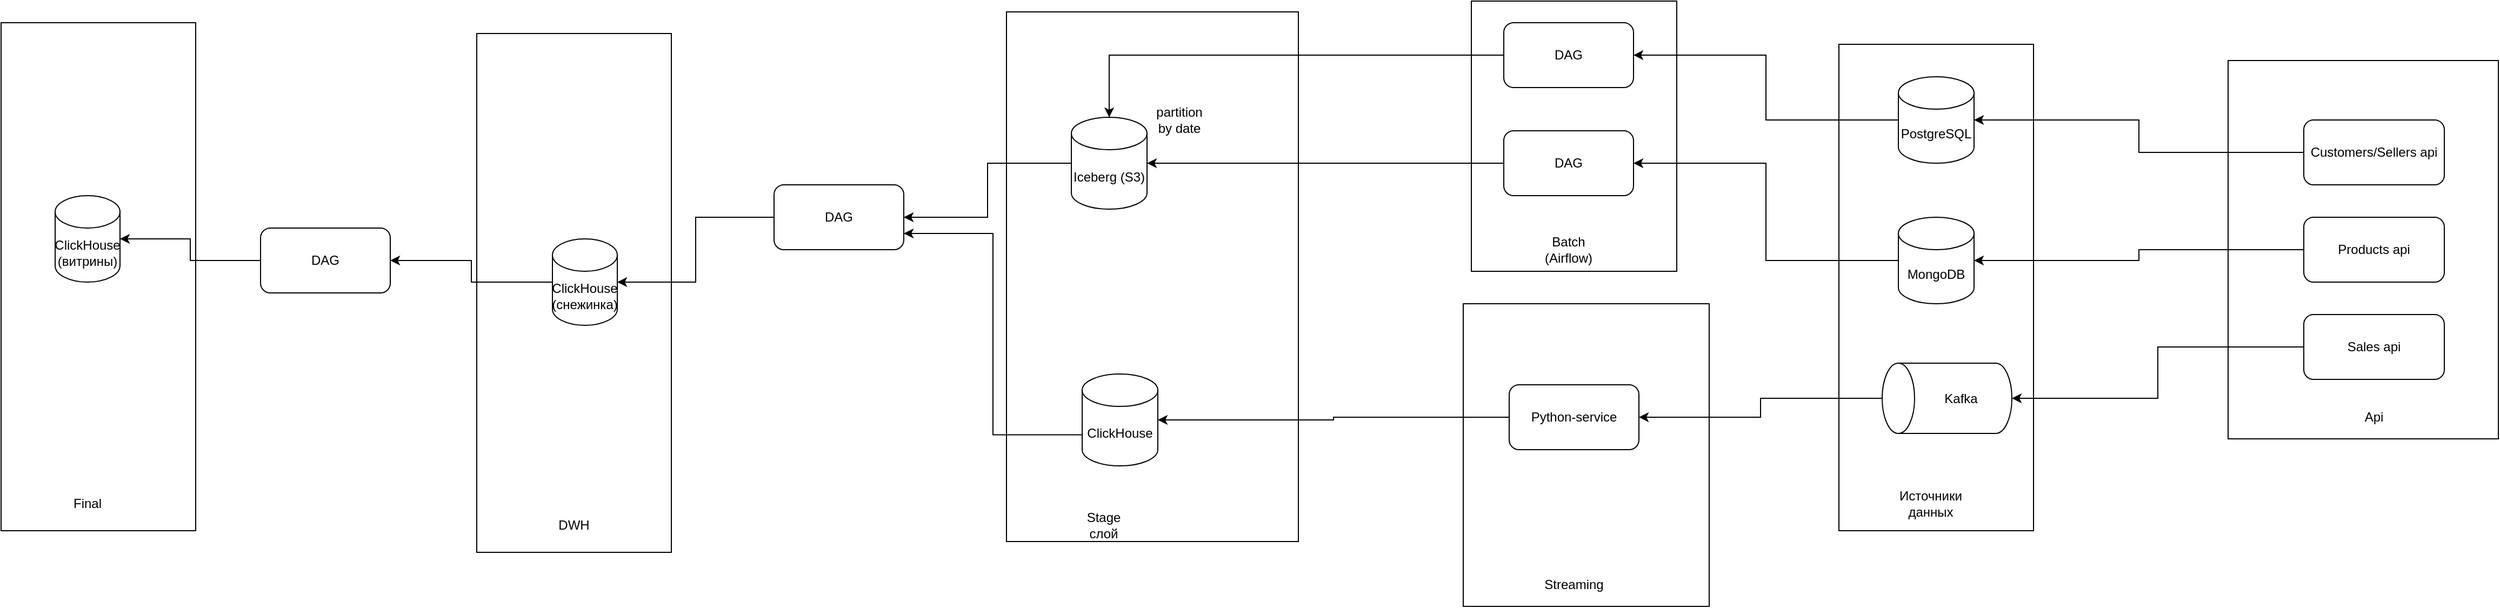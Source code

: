 <mxfile>
    <diagram name="Страница — 1" id="I0iQMOSNTT2Q24WO4q-i">
        <mxGraphModel dx="2336" dy="563" grid="1" gridSize="10" guides="1" tooltips="1" connect="1" arrows="1" fold="1" page="1" pageScale="1" pageWidth="827" pageHeight="1169" math="0" shadow="0">
            <root>
                <mxCell id="0"/>
                <mxCell id="1" parent="0"/>
                <mxCell id="9G_RmUNZeqF7-nl-Zy1j-62" value="" style="rounded=0;whiteSpace=wrap;html=1;direction=south;" parent="1" vertex="1">
                    <mxGeometry x="-220" y="40" width="270" height="490" as="geometry"/>
                </mxCell>
                <mxCell id="9G_RmUNZeqF7-nl-Zy1j-2" value="" style="rounded=0;whiteSpace=wrap;html=1;direction=south;" parent="1" vertex="1">
                    <mxGeometry x="910" y="85" width="250" height="350" as="geometry"/>
                </mxCell>
                <mxCell id="9G_RmUNZeqF7-nl-Zy1j-3" value="" style="rounded=0;whiteSpace=wrap;html=1;direction=south;" parent="1" vertex="1">
                    <mxGeometry x="550" y="70" width="180" height="450" as="geometry"/>
                </mxCell>
                <mxCell id="9G_RmUNZeqF7-nl-Zy1j-4" value="Api" style="text;html=1;align=center;verticalAlign=middle;whiteSpace=wrap;rounded=0;" parent="1" vertex="1">
                    <mxGeometry x="1015" y="400" width="60" height="30" as="geometry"/>
                </mxCell>
                <mxCell id="9G_RmUNZeqF7-nl-Zy1j-5" value="Customers/Sellers api" style="rounded=1;whiteSpace=wrap;html=1;" parent="1" vertex="1">
                    <mxGeometry x="980" y="140" width="130" height="60" as="geometry"/>
                </mxCell>
                <mxCell id="9G_RmUNZeqF7-nl-Zy1j-6" value="Products api" style="rounded=1;whiteSpace=wrap;html=1;" parent="1" vertex="1">
                    <mxGeometry x="980" y="230" width="130" height="60" as="geometry"/>
                </mxCell>
                <mxCell id="9G_RmUNZeqF7-nl-Zy1j-7" value="Sales api" style="rounded=1;whiteSpace=wrap;html=1;" parent="1" vertex="1">
                    <mxGeometry x="980" y="320" width="130" height="60" as="geometry"/>
                </mxCell>
                <mxCell id="9G_RmUNZeqF7-nl-Zy1j-8" value="Источники данных" style="text;html=1;align=center;verticalAlign=middle;whiteSpace=wrap;rounded=0;" parent="1" vertex="1">
                    <mxGeometry x="605" y="480" width="60" height="30" as="geometry"/>
                </mxCell>
                <mxCell id="9G_RmUNZeqF7-nl-Zy1j-9" value="PostgreSQL" style="shape=cylinder3;whiteSpace=wrap;html=1;boundedLbl=1;backgroundOutline=1;size=15;" parent="1" vertex="1">
                    <mxGeometry x="605" y="100" width="70" height="80" as="geometry"/>
                </mxCell>
                <mxCell id="9G_RmUNZeqF7-nl-Zy1j-10" value="MongoDB" style="shape=cylinder3;whiteSpace=wrap;html=1;boundedLbl=1;backgroundOutline=1;size=15;" parent="1" vertex="1">
                    <mxGeometry x="605" y="230" width="70" height="80" as="geometry"/>
                </mxCell>
                <mxCell id="9G_RmUNZeqF7-nl-Zy1j-11" value="Kafka" style="shape=cylinder3;whiteSpace=wrap;html=1;boundedLbl=1;backgroundOutline=1;size=15;direction=north;" parent="1" vertex="1">
                    <mxGeometry x="590" y="365" width="120" height="65" as="geometry"/>
                </mxCell>
                <mxCell id="9G_RmUNZeqF7-nl-Zy1j-12" style="edgeStyle=orthogonalEdgeStyle;rounded=0;orthogonalLoop=1;jettySize=auto;html=1;exitX=0;exitY=0.5;exitDx=0;exitDy=0;entryX=1;entryY=0.5;entryDx=0;entryDy=0;entryPerimeter=0;" parent="1" source="9G_RmUNZeqF7-nl-Zy1j-5" target="9G_RmUNZeqF7-nl-Zy1j-9" edge="1">
                    <mxGeometry relative="1" as="geometry"/>
                </mxCell>
                <mxCell id="9G_RmUNZeqF7-nl-Zy1j-13" style="edgeStyle=orthogonalEdgeStyle;rounded=0;orthogonalLoop=1;jettySize=auto;html=1;exitX=0;exitY=0.5;exitDx=0;exitDy=0;entryX=1;entryY=0.5;entryDx=0;entryDy=0;entryPerimeter=0;" parent="1" source="9G_RmUNZeqF7-nl-Zy1j-6" target="9G_RmUNZeqF7-nl-Zy1j-10" edge="1">
                    <mxGeometry relative="1" as="geometry"/>
                </mxCell>
                <mxCell id="9G_RmUNZeqF7-nl-Zy1j-20" style="edgeStyle=orthogonalEdgeStyle;rounded=0;orthogonalLoop=1;jettySize=auto;html=1;exitX=0;exitY=0.5;exitDx=0;exitDy=0;entryX=0.5;entryY=1;entryDx=0;entryDy=0;entryPerimeter=0;" parent="1" source="9G_RmUNZeqF7-nl-Zy1j-7" target="9G_RmUNZeqF7-nl-Zy1j-11" edge="1">
                    <mxGeometry relative="1" as="geometry"/>
                </mxCell>
                <mxCell id="9G_RmUNZeqF7-nl-Zy1j-34" value="" style="rounded=1;whiteSpace=wrap;html=1;" parent="1" vertex="1">
                    <mxGeometry x="255" y="420" width="120" height="60" as="geometry"/>
                </mxCell>
                <mxCell id="9G_RmUNZeqF7-nl-Zy1j-37" value="" style="rounded=0;whiteSpace=wrap;html=1;direction=south;" parent="1" vertex="1">
                    <mxGeometry x="202.5" y="310" width="227.5" height="280" as="geometry"/>
                </mxCell>
                <mxCell id="9G_RmUNZeqF7-nl-Zy1j-38" value="Python-service" style="rounded=1;whiteSpace=wrap;html=1;" parent="1" vertex="1">
                    <mxGeometry x="245" y="385" width="120" height="60" as="geometry"/>
                </mxCell>
                <mxCell id="9G_RmUNZeqF7-nl-Zy1j-41" style="edgeStyle=orthogonalEdgeStyle;rounded=0;orthogonalLoop=1;jettySize=auto;html=1;exitX=0.5;exitY=0;exitDx=0;exitDy=0;exitPerimeter=0;entryX=1;entryY=0.5;entryDx=0;entryDy=0;" parent="1" source="9G_RmUNZeqF7-nl-Zy1j-11" target="9G_RmUNZeqF7-nl-Zy1j-38" edge="1">
                    <mxGeometry relative="1" as="geometry"/>
                </mxCell>
                <mxCell id="9G_RmUNZeqF7-nl-Zy1j-42" value="Streaming" style="text;html=1;align=center;verticalAlign=middle;whiteSpace=wrap;rounded=0;" parent="1" vertex="1">
                    <mxGeometry x="275" y="555" width="60" height="30" as="geometry"/>
                </mxCell>
                <mxCell id="9G_RmUNZeqF7-nl-Zy1j-45" value="Stage слой" style="text;html=1;align=center;verticalAlign=middle;whiteSpace=wrap;rounded=0;" parent="1" vertex="1">
                    <mxGeometry x="-160" y="500" width="60" height="30" as="geometry"/>
                </mxCell>
                <mxCell id="9G_RmUNZeqF7-nl-Zy1j-73" style="edgeStyle=orthogonalEdgeStyle;rounded=0;orthogonalLoop=1;jettySize=auto;html=1;exitX=0;exitY=0;exitDx=0;exitDy=56.25;exitPerimeter=0;entryX=1;entryY=0.75;entryDx=0;entryDy=0;" parent="1" source="9G_RmUNZeqF7-nl-Zy1j-46" target="9G_RmUNZeqF7-nl-Zy1j-71" edge="1">
                    <mxGeometry relative="1" as="geometry"/>
                </mxCell>
                <mxCell id="9G_RmUNZeqF7-nl-Zy1j-46" value="ClickHouse" style="shape=cylinder3;whiteSpace=wrap;html=1;boundedLbl=1;backgroundOutline=1;size=15;" parent="1" vertex="1">
                    <mxGeometry x="-150" y="375" width="70" height="85" as="geometry"/>
                </mxCell>
                <mxCell id="9G_RmUNZeqF7-nl-Zy1j-47" style="edgeStyle=orthogonalEdgeStyle;rounded=0;orthogonalLoop=1;jettySize=auto;html=1;exitX=0;exitY=0.5;exitDx=0;exitDy=0;entryX=1;entryY=0.5;entryDx=0;entryDy=0;entryPerimeter=0;" parent="1" source="9G_RmUNZeqF7-nl-Zy1j-38" target="9G_RmUNZeqF7-nl-Zy1j-46" edge="1">
                    <mxGeometry relative="1" as="geometry"/>
                </mxCell>
                <mxCell id="9G_RmUNZeqF7-nl-Zy1j-49" value="" style="rounded=0;whiteSpace=wrap;html=1;direction=south;" parent="1" vertex="1">
                    <mxGeometry x="210" y="30" width="190" height="250" as="geometry"/>
                </mxCell>
                <mxCell id="9G_RmUNZeqF7-nl-Zy1j-50" value="DAG" style="rounded=1;whiteSpace=wrap;html=1;" parent="1" vertex="1">
                    <mxGeometry x="240" y="50" width="120" height="60" as="geometry"/>
                </mxCell>
                <mxCell id="9G_RmUNZeqF7-nl-Zy1j-51" value="DAG" style="rounded=1;whiteSpace=wrap;html=1;" parent="1" vertex="1">
                    <mxGeometry x="240" y="150" width="120" height="60" as="geometry"/>
                </mxCell>
                <mxCell id="9G_RmUNZeqF7-nl-Zy1j-53" value="Batch&lt;div&gt;(Airflow)&lt;/div&gt;" style="text;html=1;align=center;verticalAlign=middle;whiteSpace=wrap;rounded=0;" parent="1" vertex="1">
                    <mxGeometry x="270" y="245" width="60" height="30" as="geometry"/>
                </mxCell>
                <mxCell id="9G_RmUNZeqF7-nl-Zy1j-54" style="edgeStyle=orthogonalEdgeStyle;rounded=0;orthogonalLoop=1;jettySize=auto;html=1;exitX=0;exitY=0.5;exitDx=0;exitDy=0;exitPerimeter=0;entryX=1;entryY=0.5;entryDx=0;entryDy=0;" parent="1" source="9G_RmUNZeqF7-nl-Zy1j-9" target="9G_RmUNZeqF7-nl-Zy1j-50" edge="1">
                    <mxGeometry relative="1" as="geometry"/>
                </mxCell>
                <mxCell id="9G_RmUNZeqF7-nl-Zy1j-55" style="edgeStyle=orthogonalEdgeStyle;rounded=0;orthogonalLoop=1;jettySize=auto;html=1;exitX=0;exitY=0.5;exitDx=0;exitDy=0;exitPerimeter=0;entryX=1;entryY=0.5;entryDx=0;entryDy=0;" parent="1" source="9G_RmUNZeqF7-nl-Zy1j-10" target="9G_RmUNZeqF7-nl-Zy1j-51" edge="1">
                    <mxGeometry relative="1" as="geometry"/>
                </mxCell>
                <mxCell id="9G_RmUNZeqF7-nl-Zy1j-72" style="edgeStyle=orthogonalEdgeStyle;rounded=0;orthogonalLoop=1;jettySize=auto;html=1;exitX=0;exitY=0.5;exitDx=0;exitDy=0;exitPerimeter=0;entryX=1;entryY=0.5;entryDx=0;entryDy=0;" parent="1" source="9G_RmUNZeqF7-nl-Zy1j-56" target="9G_RmUNZeqF7-nl-Zy1j-71" edge="1">
                    <mxGeometry relative="1" as="geometry"/>
                </mxCell>
                <mxCell id="9G_RmUNZeqF7-nl-Zy1j-56" value="Iceberg (S3)" style="shape=cylinder3;whiteSpace=wrap;html=1;boundedLbl=1;backgroundOutline=1;size=15;" parent="1" vertex="1">
                    <mxGeometry x="-160" y="137.5" width="70" height="85" as="geometry"/>
                </mxCell>
                <mxCell id="9G_RmUNZeqF7-nl-Zy1j-57" style="edgeStyle=orthogonalEdgeStyle;rounded=0;orthogonalLoop=1;jettySize=auto;html=1;exitX=0;exitY=0.5;exitDx=0;exitDy=0;entryX=0.5;entryY=0;entryDx=0;entryDy=0;entryPerimeter=0;" parent="1" source="9G_RmUNZeqF7-nl-Zy1j-50" target="9G_RmUNZeqF7-nl-Zy1j-56" edge="1">
                    <mxGeometry relative="1" as="geometry"/>
                </mxCell>
                <mxCell id="9G_RmUNZeqF7-nl-Zy1j-58" style="edgeStyle=orthogonalEdgeStyle;rounded=0;orthogonalLoop=1;jettySize=auto;html=1;exitX=0;exitY=0.5;exitDx=0;exitDy=0;entryX=1;entryY=0.5;entryDx=0;entryDy=0;entryPerimeter=0;" parent="1" source="9G_RmUNZeqF7-nl-Zy1j-51" target="9G_RmUNZeqF7-nl-Zy1j-56" edge="1">
                    <mxGeometry relative="1" as="geometry"/>
                </mxCell>
                <mxCell id="9G_RmUNZeqF7-nl-Zy1j-59" value="" style="rounded=0;whiteSpace=wrap;html=1;direction=south;" parent="1" vertex="1">
                    <mxGeometry x="-710" y="60" width="180" height="480" as="geometry"/>
                </mxCell>
                <mxCell id="9G_RmUNZeqF7-nl-Zy1j-60" value="partition by date" style="text;html=1;align=center;verticalAlign=middle;whiteSpace=wrap;rounded=0;" parent="1" vertex="1">
                    <mxGeometry x="-90" y="125" width="60" height="30" as="geometry"/>
                </mxCell>
                <mxCell id="9G_RmUNZeqF7-nl-Zy1j-77" style="edgeStyle=orthogonalEdgeStyle;rounded=0;orthogonalLoop=1;jettySize=auto;html=1;exitX=0;exitY=0.5;exitDx=0;exitDy=0;exitPerimeter=0;entryX=1;entryY=0.5;entryDx=0;entryDy=0;" parent="1" source="9G_RmUNZeqF7-nl-Zy1j-65" target="9G_RmUNZeqF7-nl-Zy1j-76" edge="1">
                    <mxGeometry relative="1" as="geometry"/>
                </mxCell>
                <mxCell id="9G_RmUNZeqF7-nl-Zy1j-65" value="ClickHouse&lt;div&gt;(снежинка)&lt;/div&gt;" style="shape=cylinder3;whiteSpace=wrap;html=1;boundedLbl=1;backgroundOutline=1;size=15;" parent="1" vertex="1">
                    <mxGeometry x="-640" y="250" width="60" height="80" as="geometry"/>
                </mxCell>
                <mxCell id="9G_RmUNZeqF7-nl-Zy1j-66" value="DWH" style="text;html=1;align=center;verticalAlign=middle;whiteSpace=wrap;rounded=0;" parent="1" vertex="1">
                    <mxGeometry x="-650" y="500" width="60" height="30" as="geometry"/>
                </mxCell>
                <mxCell id="9G_RmUNZeqF7-nl-Zy1j-67" value="" style="rounded=0;whiteSpace=wrap;html=1;direction=south;" parent="1" vertex="1">
                    <mxGeometry x="-1150" y="50" width="180" height="470" as="geometry"/>
                </mxCell>
                <mxCell id="9G_RmUNZeqF7-nl-Zy1j-68" value="ClickHouse&lt;div&gt;(витрины)&lt;/div&gt;" style="shape=cylinder3;whiteSpace=wrap;html=1;boundedLbl=1;backgroundOutline=1;size=15;" parent="1" vertex="1">
                    <mxGeometry x="-1100" y="210" width="60" height="80" as="geometry"/>
                </mxCell>
                <mxCell id="9G_RmUNZeqF7-nl-Zy1j-69" value="Final" style="text;html=1;align=center;verticalAlign=middle;whiteSpace=wrap;rounded=0;" parent="1" vertex="1">
                    <mxGeometry x="-1100" y="480" width="60" height="30" as="geometry"/>
                </mxCell>
                <mxCell id="9G_RmUNZeqF7-nl-Zy1j-71" value="DAG" style="rounded=1;whiteSpace=wrap;html=1;" parent="1" vertex="1">
                    <mxGeometry x="-435" y="200" width="120" height="60" as="geometry"/>
                </mxCell>
                <mxCell id="9G_RmUNZeqF7-nl-Zy1j-74" style="edgeStyle=orthogonalEdgeStyle;rounded=0;orthogonalLoop=1;jettySize=auto;html=1;exitX=0;exitY=0.5;exitDx=0;exitDy=0;entryX=1;entryY=0.5;entryDx=0;entryDy=0;entryPerimeter=0;" parent="1" source="9G_RmUNZeqF7-nl-Zy1j-71" target="9G_RmUNZeqF7-nl-Zy1j-65" edge="1">
                    <mxGeometry relative="1" as="geometry"/>
                </mxCell>
                <mxCell id="9G_RmUNZeqF7-nl-Zy1j-76" value="DAG" style="rounded=1;whiteSpace=wrap;html=1;" parent="1" vertex="1">
                    <mxGeometry x="-910" y="240" width="120" height="60" as="geometry"/>
                </mxCell>
                <mxCell id="9G_RmUNZeqF7-nl-Zy1j-78" style="edgeStyle=orthogonalEdgeStyle;rounded=0;orthogonalLoop=1;jettySize=auto;html=1;exitX=0;exitY=0.5;exitDx=0;exitDy=0;entryX=1;entryY=0.5;entryDx=0;entryDy=0;entryPerimeter=0;" parent="1" source="9G_RmUNZeqF7-nl-Zy1j-76" target="9G_RmUNZeqF7-nl-Zy1j-68" edge="1">
                    <mxGeometry relative="1" as="geometry"/>
                </mxCell>
            </root>
        </mxGraphModel>
    </diagram>
</mxfile>